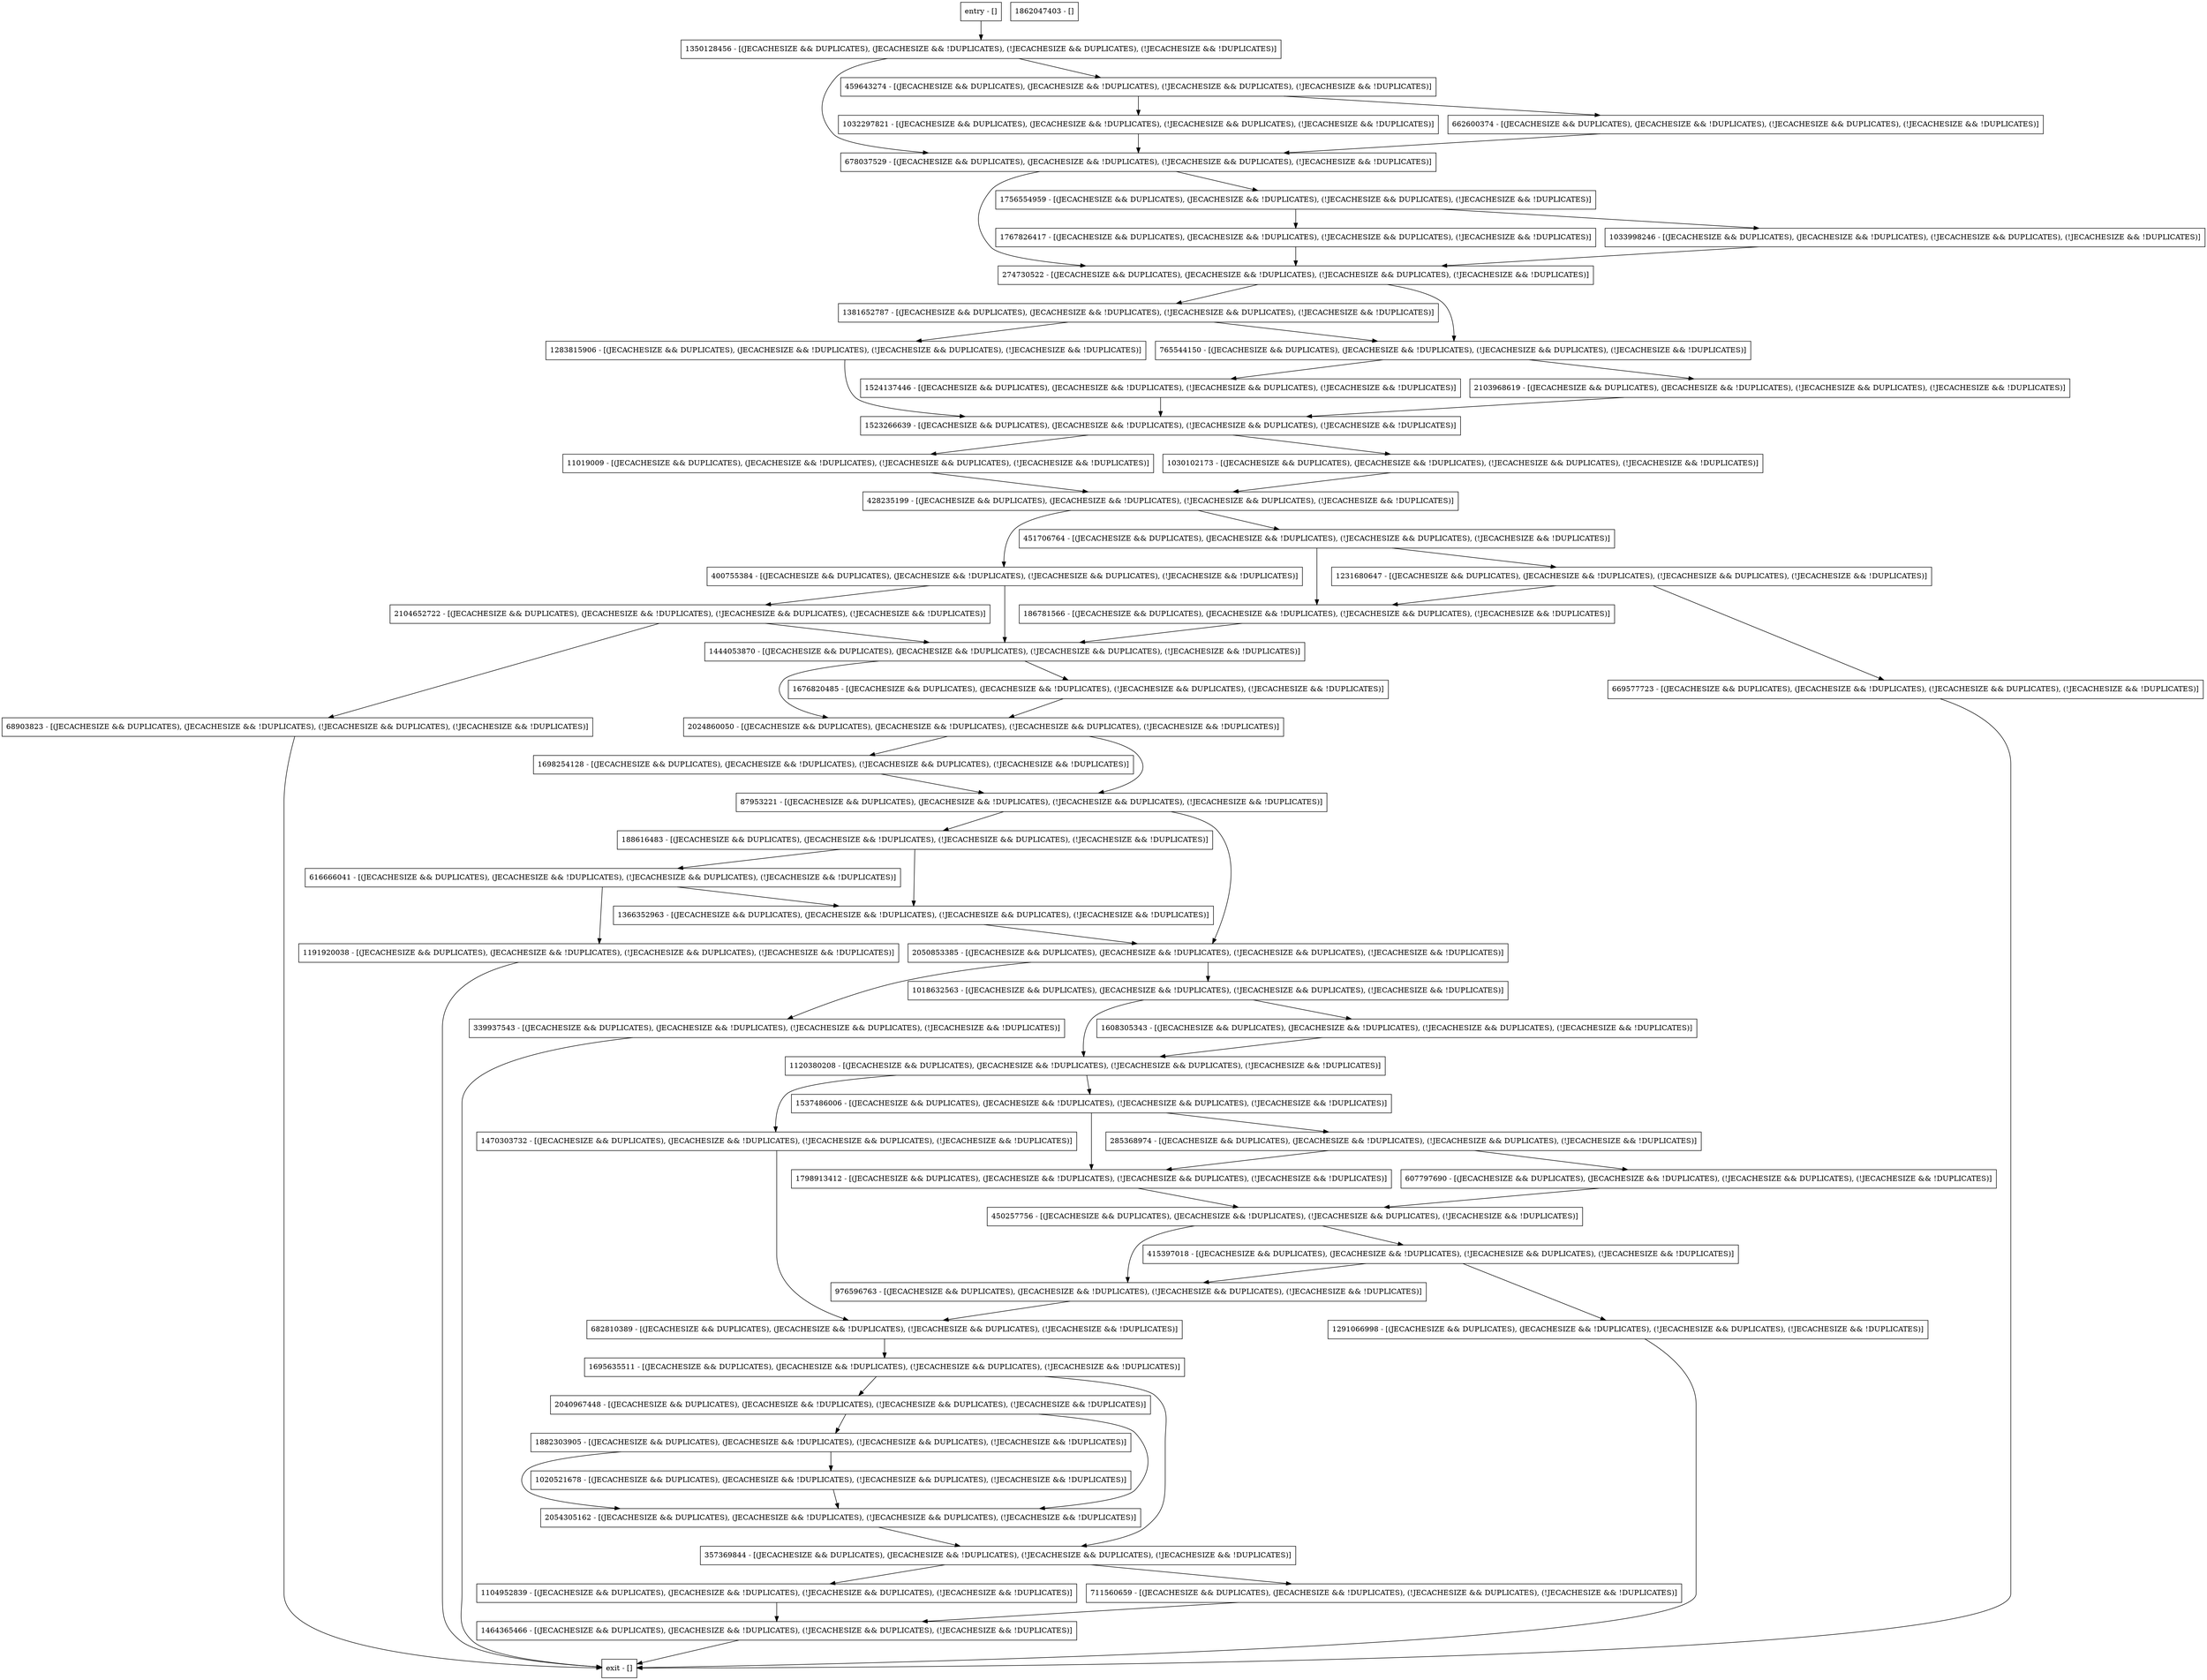 digraph serialLogWork {
node [shape=record];
678037529 [label="678037529 - [(JECACHESIZE && DUPLICATES), (JECACHESIZE && !DUPLICATES), (!JECACHESIZE && DUPLICATES), (!JECACHESIZE && !DUPLICATES)]"];
2054305162 [label="2054305162 - [(JECACHESIZE && DUPLICATES), (JECACHESIZE && !DUPLICATES), (!JECACHESIZE && DUPLICATES), (!JECACHESIZE && !DUPLICATES)]"];
400755384 [label="400755384 - [(JECACHESIZE && DUPLICATES), (JECACHESIZE && !DUPLICATES), (!JECACHESIZE && DUPLICATES), (!JECACHESIZE && !DUPLICATES)]"];
1033998246 [label="1033998246 - [(JECACHESIZE && DUPLICATES), (JECACHESIZE && !DUPLICATES), (!JECACHESIZE && DUPLICATES), (!JECACHESIZE && !DUPLICATES)]"];
186781566 [label="186781566 - [(JECACHESIZE && DUPLICATES), (JECACHESIZE && !DUPLICATES), (!JECACHESIZE && DUPLICATES), (!JECACHESIZE && !DUPLICATES)]"];
1104952839 [label="1104952839 - [(JECACHESIZE && DUPLICATES), (JECACHESIZE && !DUPLICATES), (!JECACHESIZE && DUPLICATES), (!JECACHESIZE && !DUPLICATES)]"];
662600374 [label="662600374 - [(JECACHESIZE && DUPLICATES), (JECACHESIZE && !DUPLICATES), (!JECACHESIZE && DUPLICATES), (!JECACHESIZE && !DUPLICATES)]"];
188616483 [label="188616483 - [(JECACHESIZE && DUPLICATES), (JECACHESIZE && !DUPLICATES), (!JECACHESIZE && DUPLICATES), (!JECACHESIZE && !DUPLICATES)]"];
1798913412 [label="1798913412 - [(JECACHESIZE && DUPLICATES), (JECACHESIZE && !DUPLICATES), (!JECACHESIZE && DUPLICATES), (!JECACHESIZE && !DUPLICATES)]"];
428235199 [label="428235199 - [(JECACHESIZE && DUPLICATES), (JECACHESIZE && !DUPLICATES), (!JECACHESIZE && DUPLICATES), (!JECACHESIZE && !DUPLICATES)]"];
415397018 [label="415397018 - [(JECACHESIZE && DUPLICATES), (JECACHESIZE && !DUPLICATES), (!JECACHESIZE && DUPLICATES), (!JECACHESIZE && !DUPLICATES)]"];
1020521678 [label="1020521678 - [(JECACHESIZE && DUPLICATES), (JECACHESIZE && !DUPLICATES), (!JECACHESIZE && DUPLICATES), (!JECACHESIZE && !DUPLICATES)]"];
2024860050 [label="2024860050 - [(JECACHESIZE && DUPLICATES), (JECACHESIZE && !DUPLICATES), (!JECACHESIZE && DUPLICATES), (!JECACHESIZE && !DUPLICATES)]"];
285368974 [label="285368974 - [(JECACHESIZE && DUPLICATES), (JECACHESIZE && !DUPLICATES), (!JECACHESIZE && DUPLICATES), (!JECACHESIZE && !DUPLICATES)]"];
2040967448 [label="2040967448 - [(JECACHESIZE && DUPLICATES), (JECACHESIZE && !DUPLICATES), (!JECACHESIZE && DUPLICATES), (!JECACHESIZE && !DUPLICATES)]"];
1470303732 [label="1470303732 - [(JECACHESIZE && DUPLICATES), (JECACHESIZE && !DUPLICATES), (!JECACHESIZE && DUPLICATES), (!JECACHESIZE && !DUPLICATES)]"];
1283815906 [label="1283815906 - [(JECACHESIZE && DUPLICATES), (JECACHESIZE && !DUPLICATES), (!JECACHESIZE && DUPLICATES), (!JECACHESIZE && !DUPLICATES)]"];
1698254128 [label="1698254128 - [(JECACHESIZE && DUPLICATES), (JECACHESIZE && !DUPLICATES), (!JECACHESIZE && DUPLICATES), (!JECACHESIZE && !DUPLICATES)]"];
2103968619 [label="2103968619 - [(JECACHESIZE && DUPLICATES), (JECACHESIZE && !DUPLICATES), (!JECACHESIZE && DUPLICATES), (!JECACHESIZE && !DUPLICATES)]"];
1032297821 [label="1032297821 - [(JECACHESIZE && DUPLICATES), (JECACHESIZE && !DUPLICATES), (!JECACHESIZE && DUPLICATES), (!JECACHESIZE && !DUPLICATES)]"];
607797690 [label="607797690 - [(JECACHESIZE && DUPLICATES), (JECACHESIZE && !DUPLICATES), (!JECACHESIZE && DUPLICATES), (!JECACHESIZE && !DUPLICATES)]"];
1767826417 [label="1767826417 - [(JECACHESIZE && DUPLICATES), (JECACHESIZE && !DUPLICATES), (!JECACHESIZE && DUPLICATES), (!JECACHESIZE && !DUPLICATES)]"];
entry [label="entry - []"];
exit [label="exit - []"];
1381652787 [label="1381652787 - [(JECACHESIZE && DUPLICATES), (JECACHESIZE && !DUPLICATES), (!JECACHESIZE && DUPLICATES), (!JECACHESIZE && !DUPLICATES)]"];
1464365466 [label="1464365466 - [(JECACHESIZE && DUPLICATES), (JECACHESIZE && !DUPLICATES), (!JECACHESIZE && DUPLICATES), (!JECACHESIZE && !DUPLICATES)]"];
1537486006 [label="1537486006 - [(JECACHESIZE && DUPLICATES), (JECACHESIZE && !DUPLICATES), (!JECACHESIZE && DUPLICATES), (!JECACHESIZE && !DUPLICATES)]"];
669577723 [label="669577723 - [(JECACHESIZE && DUPLICATES), (JECACHESIZE && !DUPLICATES), (!JECACHESIZE && DUPLICATES), (!JECACHESIZE && !DUPLICATES)]"];
1191920038 [label="1191920038 - [(JECACHESIZE && DUPLICATES), (JECACHESIZE && !DUPLICATES), (!JECACHESIZE && DUPLICATES), (!JECACHESIZE && !DUPLICATES)]"];
1366352963 [label="1366352963 - [(JECACHESIZE && DUPLICATES), (JECACHESIZE && !DUPLICATES), (!JECACHESIZE && DUPLICATES), (!JECACHESIZE && !DUPLICATES)]"];
616666041 [label="616666041 - [(JECACHESIZE && DUPLICATES), (JECACHESIZE && !DUPLICATES), (!JECACHESIZE && DUPLICATES), (!JECACHESIZE && !DUPLICATES)]"];
357369844 [label="357369844 - [(JECACHESIZE && DUPLICATES), (JECACHESIZE && !DUPLICATES), (!JECACHESIZE && DUPLICATES), (!JECACHESIZE && !DUPLICATES)]"];
451706764 [label="451706764 - [(JECACHESIZE && DUPLICATES), (JECACHESIZE && !DUPLICATES), (!JECACHESIZE && DUPLICATES), (!JECACHESIZE && !DUPLICATES)]"];
87953221 [label="87953221 - [(JECACHESIZE && DUPLICATES), (JECACHESIZE && !DUPLICATES), (!JECACHESIZE && DUPLICATES), (!JECACHESIZE && !DUPLICATES)]"];
1444053870 [label="1444053870 - [(JECACHESIZE && DUPLICATES), (JECACHESIZE && !DUPLICATES), (!JECACHESIZE && DUPLICATES), (!JECACHESIZE && !DUPLICATES)]"];
1350128456 [label="1350128456 - [(JECACHESIZE && DUPLICATES), (JECACHESIZE && !DUPLICATES), (!JECACHESIZE && DUPLICATES), (!JECACHESIZE && !DUPLICATES)]"];
1120380208 [label="1120380208 - [(JECACHESIZE && DUPLICATES), (JECACHESIZE && !DUPLICATES), (!JECACHESIZE && DUPLICATES), (!JECACHESIZE && !DUPLICATES)]"];
2104652722 [label="2104652722 - [(JECACHESIZE && DUPLICATES), (JECACHESIZE && !DUPLICATES), (!JECACHESIZE && DUPLICATES), (!JECACHESIZE && !DUPLICATES)]"];
450257756 [label="450257756 - [(JECACHESIZE && DUPLICATES), (JECACHESIZE && !DUPLICATES), (!JECACHESIZE && DUPLICATES), (!JECACHESIZE && !DUPLICATES)]"];
1524137446 [label="1524137446 - [(JECACHESIZE && DUPLICATES), (JECACHESIZE && !DUPLICATES), (!JECACHESIZE && DUPLICATES), (!JECACHESIZE && !DUPLICATES)]"];
1862047403 [label="1862047403 - []"];
11019009 [label="11019009 - [(JECACHESIZE && DUPLICATES), (JECACHESIZE && !DUPLICATES), (!JECACHESIZE && DUPLICATES), (!JECACHESIZE && !DUPLICATES)]"];
1231680647 [label="1231680647 - [(JECACHESIZE && DUPLICATES), (JECACHESIZE && !DUPLICATES), (!JECACHESIZE && DUPLICATES), (!JECACHESIZE && !DUPLICATES)]"];
976596763 [label="976596763 - [(JECACHESIZE && DUPLICATES), (JECACHESIZE && !DUPLICATES), (!JECACHESIZE && DUPLICATES), (!JECACHESIZE && !DUPLICATES)]"];
68903823 [label="68903823 - [(JECACHESIZE && DUPLICATES), (JECACHESIZE && !DUPLICATES), (!JECACHESIZE && DUPLICATES), (!JECACHESIZE && !DUPLICATES)]"];
1018632563 [label="1018632563 - [(JECACHESIZE && DUPLICATES), (JECACHESIZE && !DUPLICATES), (!JECACHESIZE && DUPLICATES), (!JECACHESIZE && !DUPLICATES)]"];
1695635511 [label="1695635511 - [(JECACHESIZE && DUPLICATES), (JECACHESIZE && !DUPLICATES), (!JECACHESIZE && DUPLICATES), (!JECACHESIZE && !DUPLICATES)]"];
1676820485 [label="1676820485 - [(JECACHESIZE && DUPLICATES), (JECACHESIZE && !DUPLICATES), (!JECACHESIZE && DUPLICATES), (!JECACHESIZE && !DUPLICATES)]"];
1882303905 [label="1882303905 - [(JECACHESIZE && DUPLICATES), (JECACHESIZE && !DUPLICATES), (!JECACHESIZE && DUPLICATES), (!JECACHESIZE && !DUPLICATES)]"];
682810389 [label="682810389 - [(JECACHESIZE && DUPLICATES), (JECACHESIZE && !DUPLICATES), (!JECACHESIZE && DUPLICATES), (!JECACHESIZE && !DUPLICATES)]"];
765544150 [label="765544150 - [(JECACHESIZE && DUPLICATES), (JECACHESIZE && !DUPLICATES), (!JECACHESIZE && DUPLICATES), (!JECACHESIZE && !DUPLICATES)]"];
459643274 [label="459643274 - [(JECACHESIZE && DUPLICATES), (JECACHESIZE && !DUPLICATES), (!JECACHESIZE && DUPLICATES), (!JECACHESIZE && !DUPLICATES)]"];
1608305343 [label="1608305343 - [(JECACHESIZE && DUPLICATES), (JECACHESIZE && !DUPLICATES), (!JECACHESIZE && DUPLICATES), (!JECACHESIZE && !DUPLICATES)]"];
274730522 [label="274730522 - [(JECACHESIZE && DUPLICATES), (JECACHESIZE && !DUPLICATES), (!JECACHESIZE && DUPLICATES), (!JECACHESIZE && !DUPLICATES)]"];
1756554959 [label="1756554959 - [(JECACHESIZE && DUPLICATES), (JECACHESIZE && !DUPLICATES), (!JECACHESIZE && DUPLICATES), (!JECACHESIZE && !DUPLICATES)]"];
1030102173 [label="1030102173 - [(JECACHESIZE && DUPLICATES), (JECACHESIZE && !DUPLICATES), (!JECACHESIZE && DUPLICATES), (!JECACHESIZE && !DUPLICATES)]"];
1523266639 [label="1523266639 - [(JECACHESIZE && DUPLICATES), (JECACHESIZE && !DUPLICATES), (!JECACHESIZE && DUPLICATES), (!JECACHESIZE && !DUPLICATES)]"];
1291066998 [label="1291066998 - [(JECACHESIZE && DUPLICATES), (JECACHESIZE && !DUPLICATES), (!JECACHESIZE && DUPLICATES), (!JECACHESIZE && !DUPLICATES)]"];
2050853385 [label="2050853385 - [(JECACHESIZE && DUPLICATES), (JECACHESIZE && !DUPLICATES), (!JECACHESIZE && DUPLICATES), (!JECACHESIZE && !DUPLICATES)]"];
339937543 [label="339937543 - [(JECACHESIZE && DUPLICATES), (JECACHESIZE && !DUPLICATES), (!JECACHESIZE && DUPLICATES), (!JECACHESIZE && !DUPLICATES)]"];
711560659 [label="711560659 - [(JECACHESIZE && DUPLICATES), (JECACHESIZE && !DUPLICATES), (!JECACHESIZE && DUPLICATES), (!JECACHESIZE && !DUPLICATES)]"];
entry;
exit;
678037529 -> 274730522;
678037529 -> 1756554959;
2054305162 -> 357369844;
400755384 -> 2104652722;
400755384 -> 1444053870;
1033998246 -> 274730522;
186781566 -> 1444053870;
1104952839 -> 1464365466;
662600374 -> 678037529;
188616483 -> 1366352963;
188616483 -> 616666041;
1798913412 -> 450257756;
428235199 -> 400755384;
428235199 -> 451706764;
415397018 -> 976596763;
415397018 -> 1291066998;
1020521678 -> 2054305162;
2024860050 -> 87953221;
2024860050 -> 1698254128;
285368974 -> 607797690;
285368974 -> 1798913412;
2040967448 -> 2054305162;
2040967448 -> 1882303905;
1470303732 -> 682810389;
1283815906 -> 1523266639;
1698254128 -> 87953221;
2103968619 -> 1523266639;
1032297821 -> 678037529;
607797690 -> 450257756;
1767826417 -> 274730522;
entry -> 1350128456;
1381652787 -> 1283815906;
1381652787 -> 765544150;
1464365466 -> exit;
1537486006 -> 285368974;
1537486006 -> 1798913412;
669577723 -> exit;
1191920038 -> exit;
1366352963 -> 2050853385;
616666041 -> 1191920038;
616666041 -> 1366352963;
357369844 -> 1104952839;
357369844 -> 711560659;
451706764 -> 1231680647;
451706764 -> 186781566;
87953221 -> 2050853385;
87953221 -> 188616483;
1444053870 -> 2024860050;
1444053870 -> 1676820485;
1350128456 -> 459643274;
1350128456 -> 678037529;
1120380208 -> 1470303732;
1120380208 -> 1537486006;
2104652722 -> 68903823;
2104652722 -> 1444053870;
450257756 -> 415397018;
450257756 -> 976596763;
1524137446 -> 1523266639;
11019009 -> 428235199;
1231680647 -> 186781566;
1231680647 -> 669577723;
976596763 -> 682810389;
68903823 -> exit;
1018632563 -> 1608305343;
1018632563 -> 1120380208;
1695635511 -> 2040967448;
1695635511 -> 357369844;
1676820485 -> 2024860050;
1882303905 -> 1020521678;
1882303905 -> 2054305162;
682810389 -> 1695635511;
765544150 -> 1524137446;
765544150 -> 2103968619;
459643274 -> 1032297821;
459643274 -> 662600374;
1608305343 -> 1120380208;
274730522 -> 1381652787;
274730522 -> 765544150;
1756554959 -> 1033998246;
1756554959 -> 1767826417;
1030102173 -> 428235199;
1523266639 -> 11019009;
1523266639 -> 1030102173;
1291066998 -> exit;
2050853385 -> 1018632563;
2050853385 -> 339937543;
339937543 -> exit;
711560659 -> 1464365466;
}
